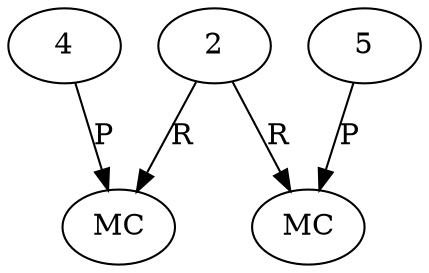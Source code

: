 digraph "AUG" {

  1 [ label="MC" s="add()" t="Collection" l="2926" ];
  2 [ t="List" n="indexes" ];
  3 [ label="MC" s="add()" t="Collection" l="2923" ];
  4 [ t="String" v=" file does not exists: " ];
  5 [ t="String" v=" - " ];
  4 -> 1 [ label="P" ];
  2 -> 1 [ label="R" ];
  2 -> 3 [ label="R" ];
  5 -> 3 [ label="P" ];
}
